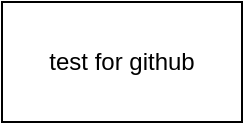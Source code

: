 <mxfile version="24.2.1" type="github">
  <diagram name="Page-1" id="dRHMy88i5rT5jrEu6wN5">
    <mxGraphModel dx="1026" dy="650" grid="1" gridSize="10" guides="1" tooltips="1" connect="1" arrows="1" fold="1" page="1" pageScale="1" pageWidth="850" pageHeight="1100" math="0" shadow="0">
      <root>
        <mxCell id="0" />
        <mxCell id="1" parent="0" />
        <mxCell id="3gsd5YJ1YoRaERE2sFgi-1" value="test for github" style="rounded=0;whiteSpace=wrap;html=1;" vertex="1" parent="1">
          <mxGeometry x="220" y="190" width="120" height="60" as="geometry" />
        </mxCell>
      </root>
    </mxGraphModel>
  </diagram>
</mxfile>
